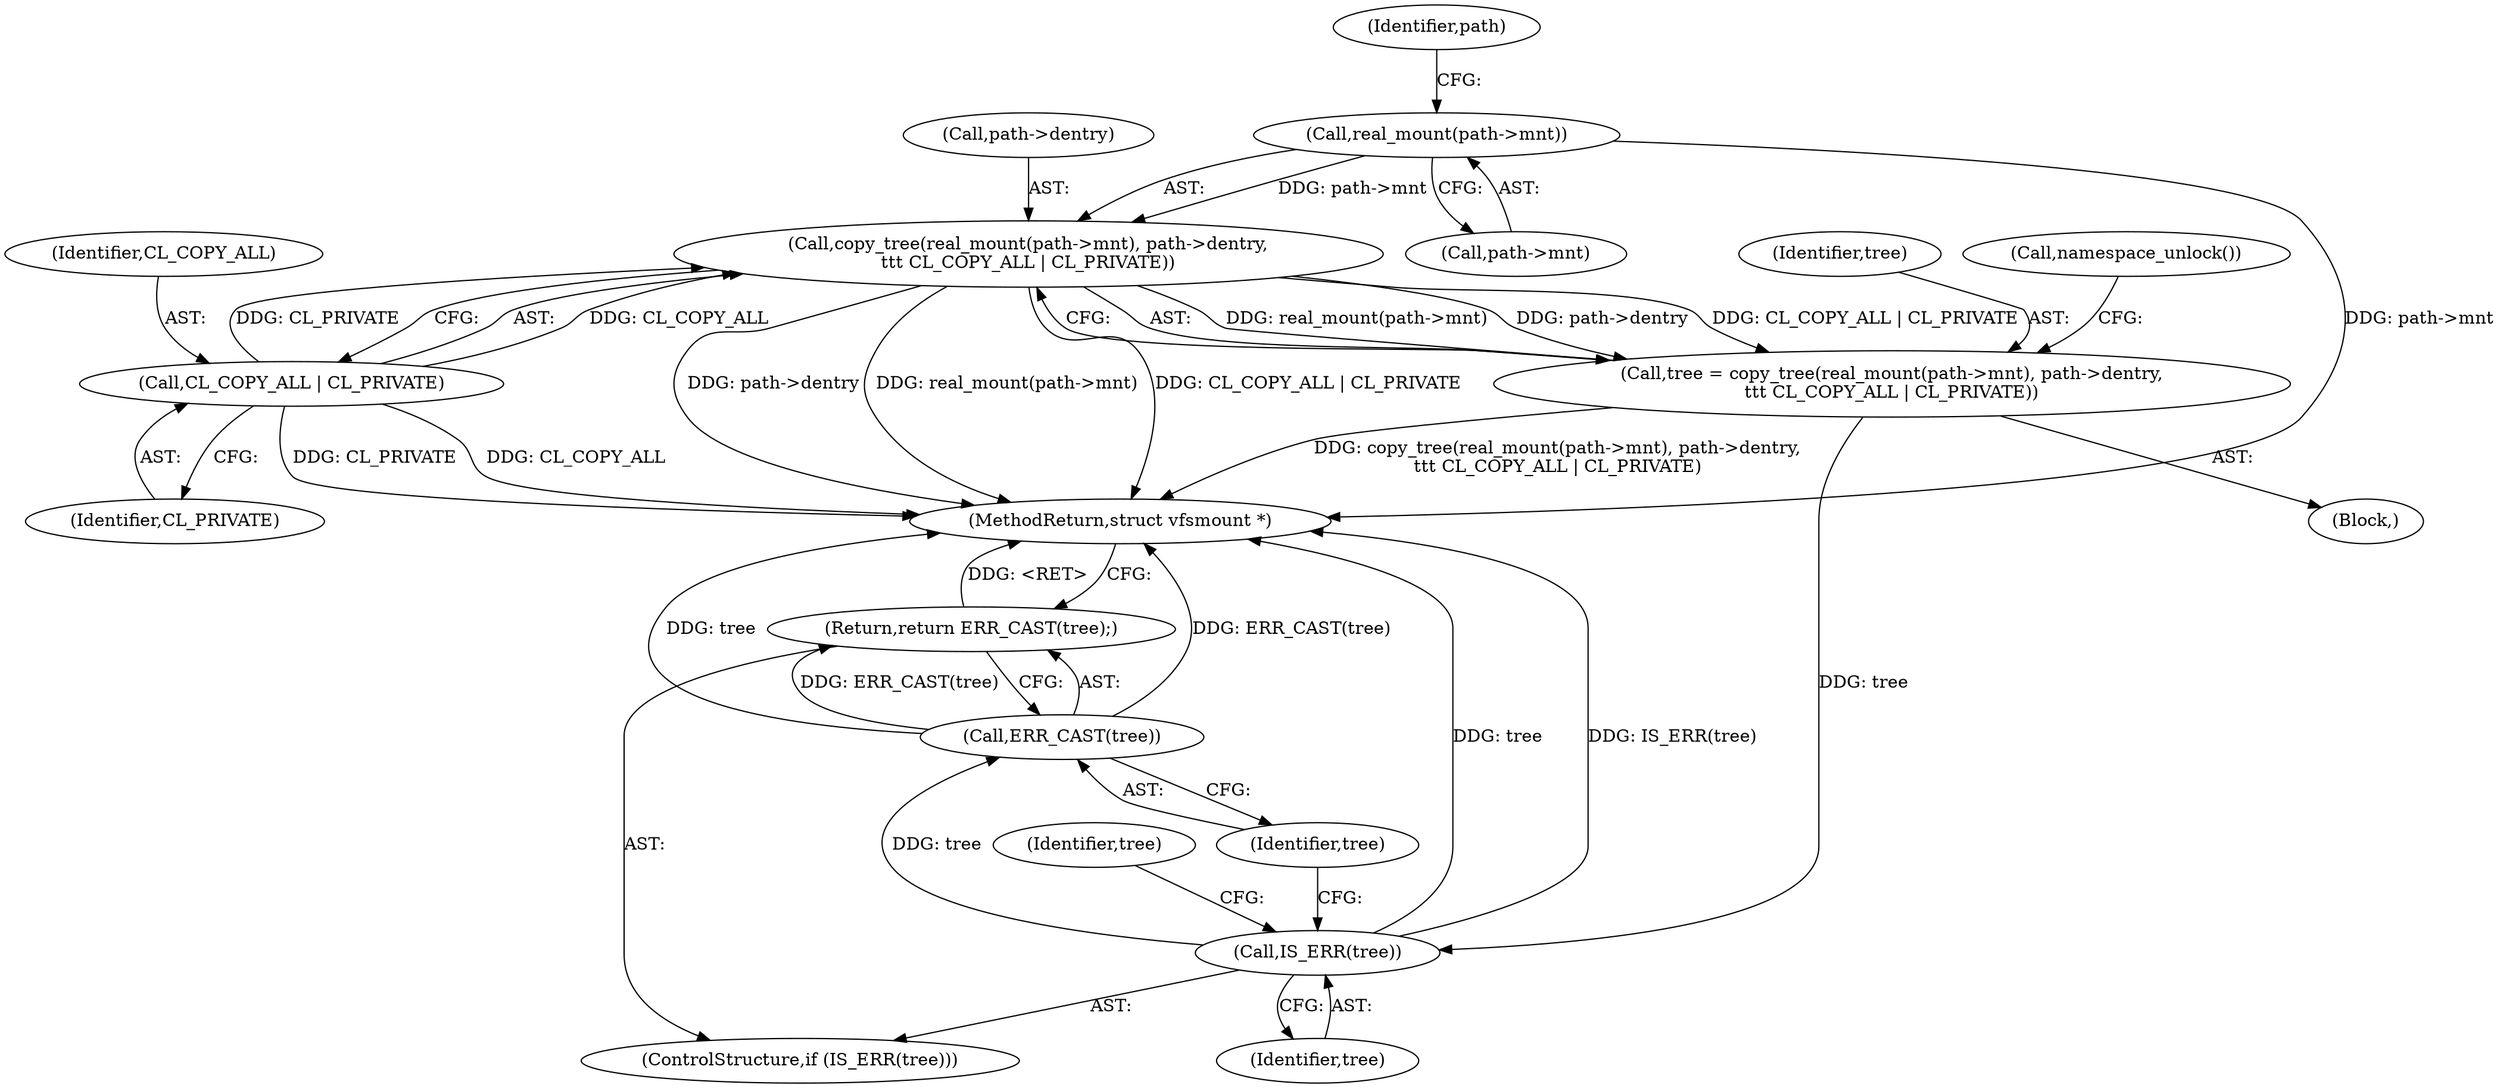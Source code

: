 digraph "1_linux_cd4a40174b71acd021877341684d8bb1dc8ea4ae@API" {
"1000107" [label="(Call,copy_tree(real_mount(path->mnt), path->dentry,\n\t\t\t CL_COPY_ALL | CL_PRIVATE))"];
"1000108" [label="(Call,real_mount(path->mnt))"];
"1000115" [label="(Call,CL_COPY_ALL | CL_PRIVATE)"];
"1000105" [label="(Call,tree = copy_tree(real_mount(path->mnt), path->dentry,\n\t\t\t CL_COPY_ALL | CL_PRIVATE))"];
"1000120" [label="(Call,IS_ERR(tree))"];
"1000123" [label="(Call,ERR_CAST(tree))"];
"1000122" [label="(Return,return ERR_CAST(tree);)"];
"1000107" [label="(Call,copy_tree(real_mount(path->mnt), path->dentry,\n\t\t\t CL_COPY_ALL | CL_PRIVATE))"];
"1000108" [label="(Call,real_mount(path->mnt))"];
"1000116" [label="(Identifier,CL_COPY_ALL)"];
"1000120" [label="(Call,IS_ERR(tree))"];
"1000115" [label="(Call,CL_COPY_ALL | CL_PRIVATE)"];
"1000130" [label="(MethodReturn,struct vfsmount *)"];
"1000112" [label="(Call,path->dentry)"];
"1000109" [label="(Call,path->mnt)"];
"1000128" [label="(Identifier,tree)"];
"1000119" [label="(ControlStructure,if (IS_ERR(tree)))"];
"1000117" [label="(Identifier,CL_PRIVATE)"];
"1000122" [label="(Return,return ERR_CAST(tree);)"];
"1000124" [label="(Identifier,tree)"];
"1000102" [label="(Block,)"];
"1000113" [label="(Identifier,path)"];
"1000118" [label="(Call,namespace_unlock())"];
"1000106" [label="(Identifier,tree)"];
"1000123" [label="(Call,ERR_CAST(tree))"];
"1000105" [label="(Call,tree = copy_tree(real_mount(path->mnt), path->dentry,\n\t\t\t CL_COPY_ALL | CL_PRIVATE))"];
"1000121" [label="(Identifier,tree)"];
"1000107" -> "1000105"  [label="AST: "];
"1000107" -> "1000115"  [label="CFG: "];
"1000108" -> "1000107"  [label="AST: "];
"1000112" -> "1000107"  [label="AST: "];
"1000115" -> "1000107"  [label="AST: "];
"1000105" -> "1000107"  [label="CFG: "];
"1000107" -> "1000130"  [label="DDG: real_mount(path->mnt)"];
"1000107" -> "1000130"  [label="DDG: path->dentry"];
"1000107" -> "1000130"  [label="DDG: CL_COPY_ALL | CL_PRIVATE"];
"1000107" -> "1000105"  [label="DDG: real_mount(path->mnt)"];
"1000107" -> "1000105"  [label="DDG: path->dentry"];
"1000107" -> "1000105"  [label="DDG: CL_COPY_ALL | CL_PRIVATE"];
"1000108" -> "1000107"  [label="DDG: path->mnt"];
"1000115" -> "1000107"  [label="DDG: CL_COPY_ALL"];
"1000115" -> "1000107"  [label="DDG: CL_PRIVATE"];
"1000108" -> "1000109"  [label="CFG: "];
"1000109" -> "1000108"  [label="AST: "];
"1000113" -> "1000108"  [label="CFG: "];
"1000108" -> "1000130"  [label="DDG: path->mnt"];
"1000115" -> "1000117"  [label="CFG: "];
"1000116" -> "1000115"  [label="AST: "];
"1000117" -> "1000115"  [label="AST: "];
"1000115" -> "1000130"  [label="DDG: CL_PRIVATE"];
"1000115" -> "1000130"  [label="DDG: CL_COPY_ALL"];
"1000105" -> "1000102"  [label="AST: "];
"1000106" -> "1000105"  [label="AST: "];
"1000118" -> "1000105"  [label="CFG: "];
"1000105" -> "1000130"  [label="DDG: copy_tree(real_mount(path->mnt), path->dentry,\n\t\t\t CL_COPY_ALL | CL_PRIVATE)"];
"1000105" -> "1000120"  [label="DDG: tree"];
"1000120" -> "1000119"  [label="AST: "];
"1000120" -> "1000121"  [label="CFG: "];
"1000121" -> "1000120"  [label="AST: "];
"1000124" -> "1000120"  [label="CFG: "];
"1000128" -> "1000120"  [label="CFG: "];
"1000120" -> "1000130"  [label="DDG: tree"];
"1000120" -> "1000130"  [label="DDG: IS_ERR(tree)"];
"1000120" -> "1000123"  [label="DDG: tree"];
"1000123" -> "1000122"  [label="AST: "];
"1000123" -> "1000124"  [label="CFG: "];
"1000124" -> "1000123"  [label="AST: "];
"1000122" -> "1000123"  [label="CFG: "];
"1000123" -> "1000130"  [label="DDG: ERR_CAST(tree)"];
"1000123" -> "1000130"  [label="DDG: tree"];
"1000123" -> "1000122"  [label="DDG: ERR_CAST(tree)"];
"1000122" -> "1000119"  [label="AST: "];
"1000130" -> "1000122"  [label="CFG: "];
"1000122" -> "1000130"  [label="DDG: <RET>"];
}
